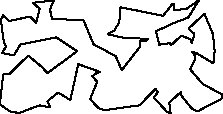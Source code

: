 unitsize(0.001cm);
// 23456.4
draw((3477,949)--(3393,782));
draw((3393,782)--(3613,523));
draw((3613,523)--(3972,329));
draw((3972,329)--(3941,258));
draw((3941,258)--(3527,41));
draw((3527,41)--(3431,78));
draw((3431,78)--(3232,324));
draw((3232,324)--(3230,380));
draw((3230,380)--(3019,189));
draw((3019,189)--(3035,152));
draw((3035,152)--(3048,1));
draw((3048,1)--(2977,39));
draw((2977,39)--(2753,283));
draw((2753,283)--(2823,376));
draw((2823,376)--(2779,435));
draw((2779,435)--(2502,146));
draw((2502,146)--(1878,59));
draw((1878,59)--(1782,93));
draw((1782,93)--(1628,253));
draw((1628,253)--(1754,559));
draw((1754,559)--(1668,658));
draw((1668,658)--(1741,712));
draw((1741,712)--(1806,733));
draw((1806,733)--(1419,872));
draw((1419,872)--(1280,237));
draw((1280,237)--(1067,371));
draw((1067,371)--(876,220));
draw((876,220)--(923,108));
draw((923,108)--(741,146));
draw((741,146)--(640,110));
draw((640,110)--(374,9));
draw((374,9)--(217,38));
draw((217,38)--(48,154));
draw((48,154)--(48,267));
draw((48,267)--(96,691));
draw((96,691)--(201,693));
draw((201,693)--(382,872));
draw((382,872)--(538,1023));
draw((538,1023)--(765,833));
draw((765,833)--(878,715));
draw((878,715)--(1086,868));
draw((1086,868)--(1398,1100));
draw((1398,1100)--(1034,1344));
draw((1034,1344)--(397,1217));
draw((397,1217)--(285,1029));
draw((285,1029)--(78,1066));
draw((78,1066)--(144,1185));
draw((144,1185)--(106,1267));
draw((106,1267)--(53,1657));
draw((53,1657)--(91,1732));
draw((91,1732)--(198,1632));
draw((198,1632)--(571,1711));
draw((571,1711)--(678,1599));
draw((678,1599)--(739,1850));
draw((739,1850)--(618,1953));
draw((618,1953)--(989,1997));
draw((989,1997)--(920,1835));
draw((920,1835)--(958,1670));
draw((958,1670)--(1513,1646));
draw((1513,1646)--(1689,1223));
draw((1689,1223)--(2081,1011));
draw((2081,1011)--(2186,766));
draw((2186,766)--(2503,1172));
draw((2503,1172)--(2502,1274));
draw((2502,1274)--(2609,1286));
draw((2609,1286)--(2643,1320));
draw((2643,1320)--(2243,1332));
draw((2243,1332)--(1937,1400));
draw((1937,1400)--(2053,1461));
draw((2053,1461)--(2143,1611));
draw((2143,1611)--(2164,1874));
draw((2164,1874)--(2445,1820));
draw((2445,1820)--(2916,1724));
draw((2916,1724)--(3083,1938));
draw((3083,1938)--(3104,1931));
draw((3104,1931)--(3105,1823));
draw((3105,1823)--(3326,1846));
draw((3326,1846)--(3548,1999));
draw((3548,1999)--(3359,1693));
draw((3359,1693)--(3098,1594));
draw((3098,1594)--(2835,1472));
draw((2835,1472)--(2790,1457));
draw((2790,1457)--(2849,1214));
draw((2849,1214)--(3029,1242));
draw((3029,1242)--(3061,1211));
draw((3061,1211)--(3239,1376));
draw((3239,1376)--(3404,1307));
draw((3404,1307)--(3423,1241));
draw((3423,1241)--(3468,1404));
draw((3468,1404)--(3364,1498));
draw((3364,1498)--(3551,1673));
draw((3551,1673)--(3646,1758));
draw((3646,1758)--(3702,1624));
draw((3702,1624)--(3796,1401));
draw((3796,1401)--(3825,1101));
draw((3825,1101)--(3803,886));
draw((3803,886)--(3502,1067));
draw((3502,1067)--(3430,1088));
draw((3430,1088)--(3479,1023));
draw((3479,1023)--(3477,949));
